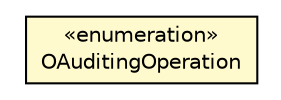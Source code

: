 #!/usr/local/bin/dot
#
# Class diagram 
# Generated by UMLGraph version R5_6-24-gf6e263 (http://www.umlgraph.org/)
#

digraph G {
	edge [fontname="Helvetica",fontsize=10,labelfontname="Helvetica",labelfontsize=10];
	node [fontname="Helvetica",fontsize=10,shape=plaintext];
	nodesep=0.25;
	ranksep=0.5;
	// com.orientechnologies.orient.core.security.OAuditingOperation
	c1379017 [label=<<table title="com.orientechnologies.orient.core.security.OAuditingOperation" border="0" cellborder="1" cellspacing="0" cellpadding="2" port="p" bgcolor="lemonChiffon" href="./OAuditingOperation.html">
		<tr><td><table border="0" cellspacing="0" cellpadding="1">
<tr><td align="center" balign="center"> &#171;enumeration&#187; </td></tr>
<tr><td align="center" balign="center"> OAuditingOperation </td></tr>
		</table></td></tr>
		</table>>, URL="./OAuditingOperation.html", fontname="Helvetica", fontcolor="black", fontsize=10.0];
}

